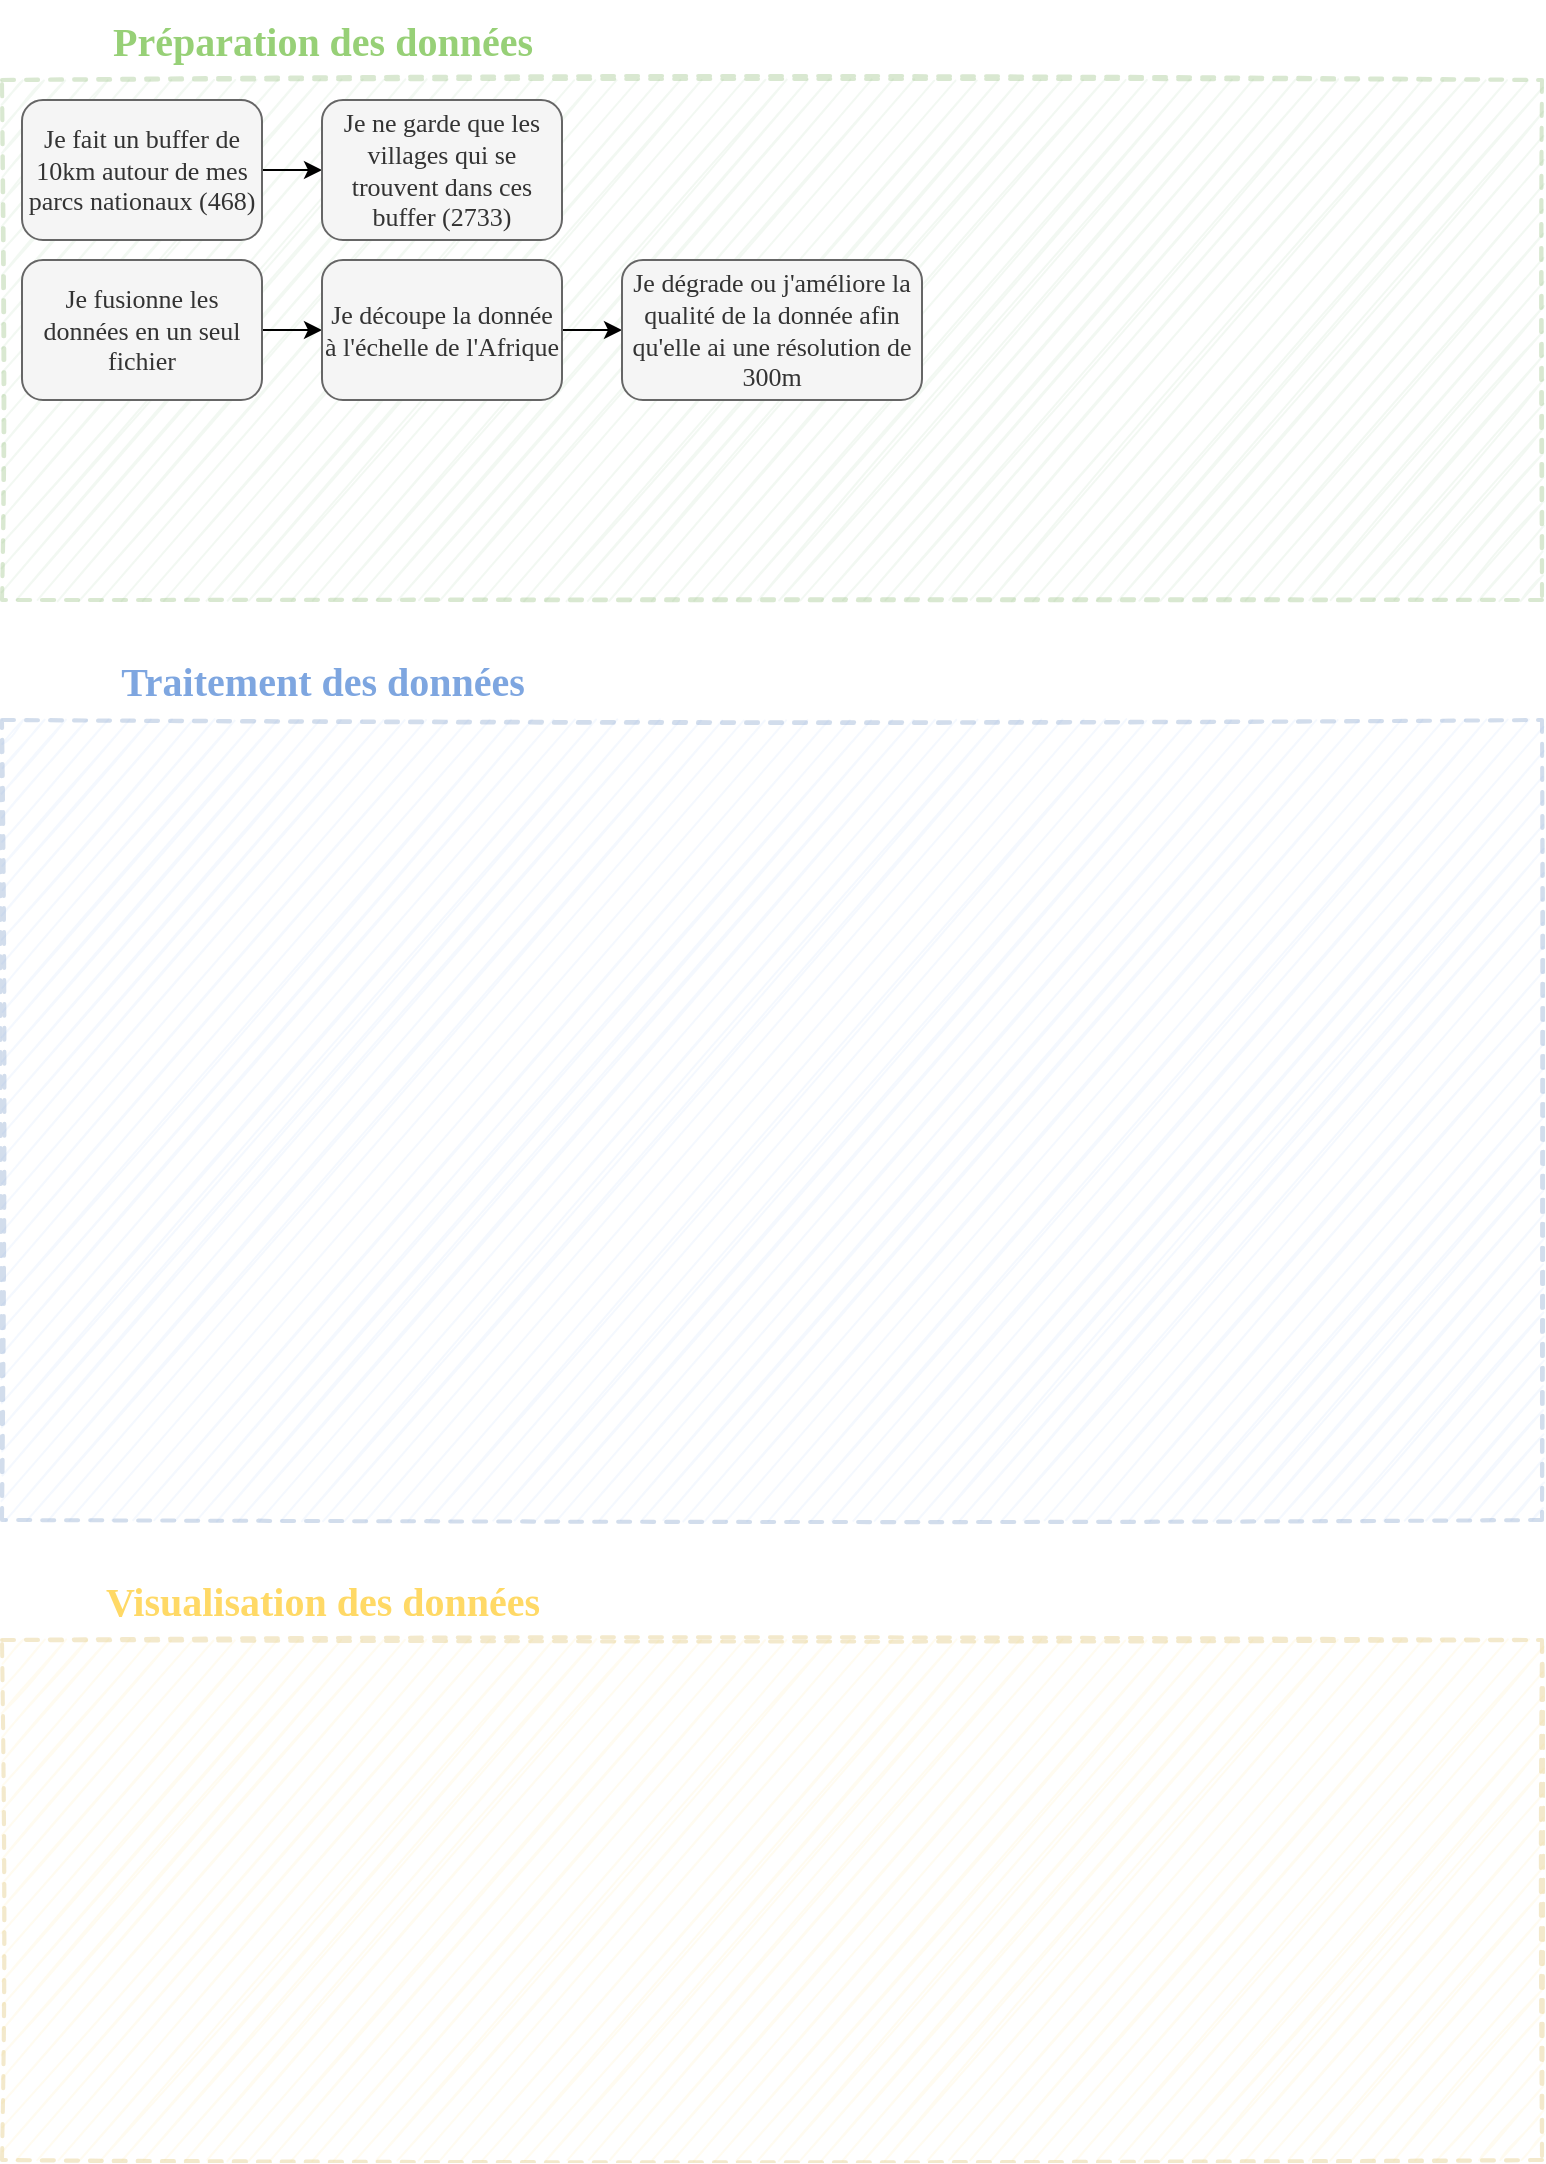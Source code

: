 <mxfile version="14.9.1" type="github">
  <diagram id="YLtcainnFTUNkcoA6CSY" name="Page-1">
    <mxGraphModel dx="1038" dy="592" grid="1" gridSize="10" guides="1" tooltips="1" connect="1" arrows="1" fold="1" page="1" pageScale="1" pageWidth="850" pageHeight="1100" math="0" shadow="0">
      <root>
        <mxCell id="0" />
        <mxCell id="1" parent="0" />
        <mxCell id="49MzPBeOzlvqZ0RAgaE--1" value="" style="rounded=0;whiteSpace=wrap;html=1;strokeColor=#82b366;dashed=1;strokeWidth=2;fillColor=#d5e8d4;allowArrows=0;connectable=0;container=0;opacity=30;shadow=0;sketch=1;" vertex="1" parent="1">
          <mxGeometry x="40" y="40" width="770" height="260" as="geometry" />
        </mxCell>
        <mxCell id="49MzPBeOzlvqZ0RAgaE--2" value="Préparation des données" style="text;align=center;verticalAlign=middle;rounded=0;dashed=1;opacity=30;fontStyle=1;fontSize=20;fontColor=#97D077;labelBackgroundColor=none;labelBorderColor=none;html=1;labelPosition=center;verticalLabelPosition=middle;fontFamily=Georgia;" vertex="1" parent="1">
          <mxGeometry x="60" width="280" height="40" as="geometry" />
        </mxCell>
        <mxCell id="49MzPBeOzlvqZ0RAgaE--3" value="" style="rounded=0;whiteSpace=wrap;html=1;strokeColor=#6c8ebf;dashed=1;strokeWidth=2;fillColor=#dae8fc;allowArrows=0;connectable=0;container=0;opacity=30;sketch=1;" vertex="1" parent="1">
          <mxGeometry x="40" y="360" width="770" height="400" as="geometry" />
        </mxCell>
        <mxCell id="49MzPBeOzlvqZ0RAgaE--4" value="Traitement des données" style="text;align=center;verticalAlign=middle;rounded=0;dashed=1;opacity=30;fontStyle=1;fontSize=20;labelBackgroundColor=none;labelBorderColor=none;html=1;labelPosition=center;verticalLabelPosition=middle;fontFamily=Georgia;fontColor=#7EA6E0;" vertex="1" parent="1">
          <mxGeometry x="60" y="320" width="280" height="40" as="geometry" />
        </mxCell>
        <mxCell id="49MzPBeOzlvqZ0RAgaE--5" value="" style="rounded=0;whiteSpace=wrap;html=1;strokeColor=#d6b656;dashed=1;strokeWidth=2;fillColor=#fff2cc;allowArrows=0;connectable=0;container=0;opacity=30;sketch=1;" vertex="1" parent="1">
          <mxGeometry x="40" y="820" width="770" height="260" as="geometry" />
        </mxCell>
        <mxCell id="49MzPBeOzlvqZ0RAgaE--6" value="Visualisation des données" style="text;align=center;verticalAlign=middle;rounded=0;dashed=1;opacity=30;fontStyle=1;fontSize=20;labelBackgroundColor=none;labelBorderColor=none;html=1;labelPosition=center;verticalLabelPosition=middle;fontFamily=Georgia;fontColor=#FFD966;" vertex="1" parent="1">
          <mxGeometry x="60" y="780" width="280" height="40" as="geometry" />
        </mxCell>
        <mxCell id="49MzPBeOzlvqZ0RAgaE--11" style="edgeStyle=orthogonalEdgeStyle;rounded=0;orthogonalLoop=1;jettySize=auto;html=1;exitX=1;exitY=0.5;exitDx=0;exitDy=0;entryX=0;entryY=0.5;entryDx=0;entryDy=0;fontFamily=Georgia;fontSize=13;fontColor=#7EA6E0;" edge="1" parent="1" source="49MzPBeOzlvqZ0RAgaE--7" target="49MzPBeOzlvqZ0RAgaE--10">
          <mxGeometry relative="1" as="geometry" />
        </mxCell>
        <mxCell id="49MzPBeOzlvqZ0RAgaE--7" value="Je fait un buffer de 10km autour de mes parcs nationaux (468)" style="rounded=1;whiteSpace=wrap;html=1;shadow=0;labelBackgroundColor=none;sketch=0;fontFamily=Georgia;fontSize=13;strokeWidth=1;fillColor=#f5f5f5;strokeColor=#666666;fontColor=#333333;" vertex="1" parent="1">
          <mxGeometry x="50" y="50" width="120" height="70" as="geometry" />
        </mxCell>
        <mxCell id="49MzPBeOzlvqZ0RAgaE--10" value="Je ne garde que les villages qui se trouvent dans ces buffer (2733)" style="rounded=1;whiteSpace=wrap;html=1;shadow=0;labelBackgroundColor=none;sketch=0;fontFamily=Georgia;fontSize=13;strokeWidth=1;fillColor=#f5f5f5;strokeColor=#666666;fontColor=#333333;" vertex="1" parent="1">
          <mxGeometry x="200" y="50" width="120" height="70" as="geometry" />
        </mxCell>
        <mxCell id="49MzPBeOzlvqZ0RAgaE--16" style="edgeStyle=orthogonalEdgeStyle;rounded=0;orthogonalLoop=1;jettySize=auto;html=1;exitX=1;exitY=0.5;exitDx=0;exitDy=0;entryX=0;entryY=0.5;entryDx=0;entryDy=0;fontFamily=Georgia;fontSize=13;fontColor=#7EA6E0;" edge="1" parent="1" source="49MzPBeOzlvqZ0RAgaE--14" target="49MzPBeOzlvqZ0RAgaE--15">
          <mxGeometry relative="1" as="geometry" />
        </mxCell>
        <mxCell id="49MzPBeOzlvqZ0RAgaE--14" value="Je fusionne les données en un seul fichier" style="rounded=1;whiteSpace=wrap;html=1;shadow=0;labelBackgroundColor=none;sketch=0;fontFamily=Georgia;fontSize=13;strokeWidth=1;fillColor=#f5f5f5;strokeColor=#666666;fontColor=#333333;" vertex="1" parent="1">
          <mxGeometry x="50" y="130" width="120" height="70" as="geometry" />
        </mxCell>
        <mxCell id="49MzPBeOzlvqZ0RAgaE--18" style="edgeStyle=orthogonalEdgeStyle;rounded=0;orthogonalLoop=1;jettySize=auto;html=1;exitX=1;exitY=0.5;exitDx=0;exitDy=0;entryX=0;entryY=0.5;entryDx=0;entryDy=0;fontFamily=Georgia;fontSize=13;fontColor=#7EA6E0;" edge="1" parent="1" source="49MzPBeOzlvqZ0RAgaE--15" target="49MzPBeOzlvqZ0RAgaE--17">
          <mxGeometry relative="1" as="geometry" />
        </mxCell>
        <mxCell id="49MzPBeOzlvqZ0RAgaE--15" value="Je découpe la donnée à l&#39;échelle de l&#39;Afrique" style="rounded=1;whiteSpace=wrap;html=1;shadow=0;labelBackgroundColor=none;sketch=0;fontFamily=Georgia;fontSize=13;strokeWidth=1;fillColor=#f5f5f5;strokeColor=#666666;fontColor=#333333;" vertex="1" parent="1">
          <mxGeometry x="200" y="130" width="120" height="70" as="geometry" />
        </mxCell>
        <mxCell id="49MzPBeOzlvqZ0RAgaE--17" value="Je dégrade ou j&#39;améliore la qualité de la donnée afin qu&#39;elle ai une résolution de 300m" style="rounded=1;whiteSpace=wrap;html=1;shadow=0;labelBackgroundColor=none;sketch=0;fontFamily=Georgia;fontSize=13;strokeWidth=1;fillColor=#f5f5f5;strokeColor=#666666;fontColor=#333333;" vertex="1" parent="1">
          <mxGeometry x="350" y="130" width="150" height="70" as="geometry" />
        </mxCell>
      </root>
    </mxGraphModel>
  </diagram>
</mxfile>
